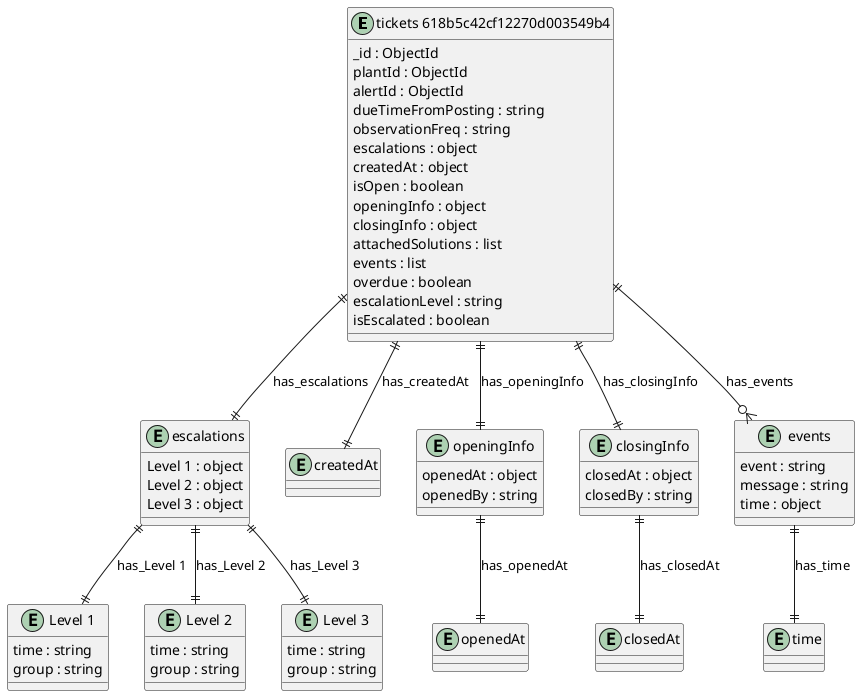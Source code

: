 @startuml tickets_618b5c42cf12270d003549b4_Diagram

entity "tickets 618b5c42cf12270d003549b4" as tickets_618b5c42cf12270d003549b4 {
  _id : ObjectId
  plantId : ObjectId
  alertId : ObjectId
  dueTimeFromPosting : string
  observationFreq : string
  escalations : object
  createdAt : object
  isOpen : boolean
  openingInfo : object
  closingInfo : object
  attachedSolutions : list
  events : list
  overdue : boolean
  escalationLevel : string
  isEscalated : boolean
}

entity "escalations" as escalations {
  Level 1 : object
  Level 2 : object
  Level 3 : object
}

entity "Level 1" as Level_1 {
  time : string
  group : string
}

entity "Level 2" as Level_2 {
  time : string
  group : string
}

entity "Level 3" as Level_3 {
  time : string
  group : string
}

entity "createdAt" as createdAt {
}

entity "openingInfo" as openingInfo {
  openedAt : object
  openedBy : string
}

entity "openedAt" as openedAt {
}

entity "closingInfo" as closingInfo {
  closedAt : object
  closedBy : string
}

entity "closedAt" as closedAt {
}

entity "events" as events {
  event : string
  message : string
  time : object
}

entity "time" as time {
}

' // Relationships
tickets_618b5c42cf12270d003549b4 ||--|| escalations : has_escalations
escalations ||--|| Level_1 : has_Level 1
escalations ||--|| Level_2 : has_Level 2
escalations ||--|| Level_3 : has_Level 3
tickets_618b5c42cf12270d003549b4 ||--|| createdAt : has_createdAt
tickets_618b5c42cf12270d003549b4 ||--|| openingInfo : has_openingInfo
openingInfo ||--|| openedAt : has_openedAt
tickets_618b5c42cf12270d003549b4 ||--|| closingInfo : has_closingInfo
closingInfo ||--|| closedAt : has_closedAt
tickets_618b5c42cf12270d003549b4 ||--o{ events : has_events
events ||--|| time : has_time
@enduml